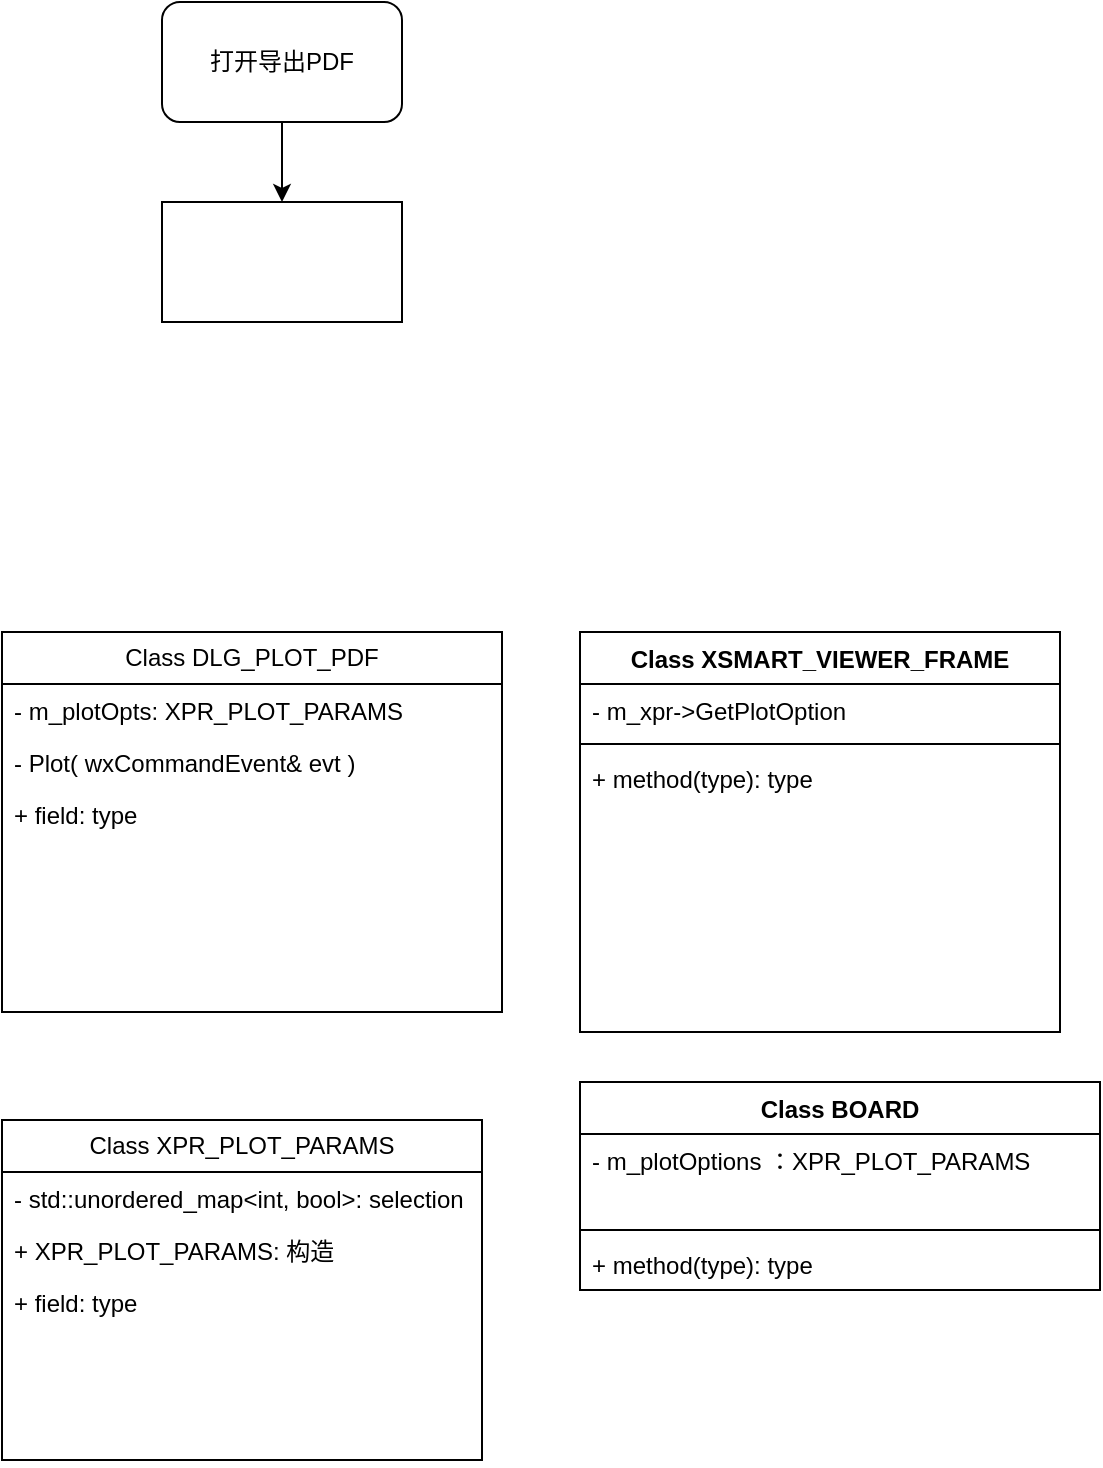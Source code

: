 <mxfile version="23.1.6" type="github">
  <diagram name="第 1 页" id="P5xq840ouRP1oH1A0hwg">
    <mxGraphModel dx="1121" dy="541" grid="1" gridSize="10" guides="1" tooltips="1" connect="1" arrows="1" fold="1" page="1" pageScale="1" pageWidth="827" pageHeight="1169" math="0" shadow="0">
      <root>
        <mxCell id="0" />
        <mxCell id="1" parent="0" />
        <mxCell id="PbQnhCVkYaz8VecArc_p-3" style="edgeStyle=orthogonalEdgeStyle;rounded=0;orthogonalLoop=1;jettySize=auto;html=1;exitX=0.5;exitY=1;exitDx=0;exitDy=0;" edge="1" parent="1" source="PbQnhCVkYaz8VecArc_p-1" target="PbQnhCVkYaz8VecArc_p-2">
          <mxGeometry relative="1" as="geometry" />
        </mxCell>
        <mxCell id="PbQnhCVkYaz8VecArc_p-1" value="打开导出PDF" style="rounded=1;whiteSpace=wrap;html=1;" vertex="1" parent="1">
          <mxGeometry x="120" y="160" width="120" height="60" as="geometry" />
        </mxCell>
        <mxCell id="PbQnhCVkYaz8VecArc_p-2" value="" style="rounded=0;whiteSpace=wrap;html=1;" vertex="1" parent="1">
          <mxGeometry x="120" y="260" width="120" height="60" as="geometry" />
        </mxCell>
        <mxCell id="PbQnhCVkYaz8VecArc_p-4" value="Class DLG_PLOT_PDF" style="swimlane;fontStyle=0;childLayout=stackLayout;horizontal=1;startSize=26;fillColor=none;horizontalStack=0;resizeParent=1;resizeParentMax=0;resizeLast=0;collapsible=1;marginBottom=0;whiteSpace=wrap;html=1;" vertex="1" parent="1">
          <mxGeometry x="40" y="475" width="250" height="190" as="geometry" />
        </mxCell>
        <mxCell id="PbQnhCVkYaz8VecArc_p-5" value="- m_plotOpts: XPR_PLOT_PARAMS" style="text;strokeColor=none;fillColor=none;align=left;verticalAlign=top;spacingLeft=4;spacingRight=4;overflow=hidden;rotatable=0;points=[[0,0.5],[1,0.5]];portConstraint=eastwest;whiteSpace=wrap;html=1;" vertex="1" parent="PbQnhCVkYaz8VecArc_p-4">
          <mxGeometry y="26" width="250" height="26" as="geometry" />
        </mxCell>
        <mxCell id="PbQnhCVkYaz8VecArc_p-6" value="- Plot( wxCommandEvent&amp;amp; evt )" style="text;strokeColor=none;fillColor=none;align=left;verticalAlign=top;spacingLeft=4;spacingRight=4;overflow=hidden;rotatable=0;points=[[0,0.5],[1,0.5]];portConstraint=eastwest;whiteSpace=wrap;html=1;" vertex="1" parent="PbQnhCVkYaz8VecArc_p-4">
          <mxGeometry y="52" width="250" height="26" as="geometry" />
        </mxCell>
        <mxCell id="PbQnhCVkYaz8VecArc_p-7" value="+ field: type" style="text;strokeColor=none;fillColor=none;align=left;verticalAlign=top;spacingLeft=4;spacingRight=4;overflow=hidden;rotatable=0;points=[[0,0.5],[1,0.5]];portConstraint=eastwest;whiteSpace=wrap;html=1;" vertex="1" parent="PbQnhCVkYaz8VecArc_p-4">
          <mxGeometry y="78" width="250" height="112" as="geometry" />
        </mxCell>
        <mxCell id="PbQnhCVkYaz8VecArc_p-8" value="Class XSMART_VIEWER_FRAME" style="swimlane;fontStyle=1;align=center;verticalAlign=top;childLayout=stackLayout;horizontal=1;startSize=26;horizontalStack=0;resizeParent=1;resizeParentMax=0;resizeLast=0;collapsible=1;marginBottom=0;whiteSpace=wrap;html=1;" vertex="1" parent="1">
          <mxGeometry x="329" y="475" width="240" height="200" as="geometry" />
        </mxCell>
        <mxCell id="PbQnhCVkYaz8VecArc_p-9" value="- m_xpr-&amp;gt;GetPlotOption&lt;div&gt;&lt;br/&gt;&lt;/div&gt;" style="text;strokeColor=none;fillColor=none;align=left;verticalAlign=top;spacingLeft=4;spacingRight=4;overflow=hidden;rotatable=0;points=[[0,0.5],[1,0.5]];portConstraint=eastwest;whiteSpace=wrap;html=1;" vertex="1" parent="PbQnhCVkYaz8VecArc_p-8">
          <mxGeometry y="26" width="240" height="26" as="geometry" />
        </mxCell>
        <mxCell id="PbQnhCVkYaz8VecArc_p-10" value="" style="line;strokeWidth=1;fillColor=none;align=left;verticalAlign=middle;spacingTop=-1;spacingLeft=3;spacingRight=3;rotatable=0;labelPosition=right;points=[];portConstraint=eastwest;strokeColor=inherit;" vertex="1" parent="PbQnhCVkYaz8VecArc_p-8">
          <mxGeometry y="52" width="240" height="8" as="geometry" />
        </mxCell>
        <mxCell id="PbQnhCVkYaz8VecArc_p-11" value="+ method(type): type" style="text;strokeColor=none;fillColor=none;align=left;verticalAlign=top;spacingLeft=4;spacingRight=4;overflow=hidden;rotatable=0;points=[[0,0.5],[1,0.5]];portConstraint=eastwest;whiteSpace=wrap;html=1;" vertex="1" parent="PbQnhCVkYaz8VecArc_p-8">
          <mxGeometry y="60" width="240" height="140" as="geometry" />
        </mxCell>
        <mxCell id="PbQnhCVkYaz8VecArc_p-16" value="Class BOARD&lt;div&gt;&lt;br/&gt;&lt;/div&gt;" style="swimlane;fontStyle=1;align=center;verticalAlign=top;childLayout=stackLayout;horizontal=1;startSize=26;horizontalStack=0;resizeParent=1;resizeParentMax=0;resizeLast=0;collapsible=1;marginBottom=0;whiteSpace=wrap;html=1;" vertex="1" parent="1">
          <mxGeometry x="329" y="700" width="260" height="104" as="geometry" />
        </mxCell>
        <mxCell id="PbQnhCVkYaz8VecArc_p-17" value="- m_plotOptions ：XPR_PLOT_PARAMS" style="text;strokeColor=none;fillColor=none;align=left;verticalAlign=top;spacingLeft=4;spacingRight=4;overflow=hidden;rotatable=0;points=[[0,0.5],[1,0.5]];portConstraint=eastwest;whiteSpace=wrap;html=1;" vertex="1" parent="PbQnhCVkYaz8VecArc_p-16">
          <mxGeometry y="26" width="260" height="44" as="geometry" />
        </mxCell>
        <mxCell id="PbQnhCVkYaz8VecArc_p-18" value="" style="line;strokeWidth=1;fillColor=none;align=left;verticalAlign=middle;spacingTop=-1;spacingLeft=3;spacingRight=3;rotatable=0;labelPosition=right;points=[];portConstraint=eastwest;strokeColor=inherit;" vertex="1" parent="PbQnhCVkYaz8VecArc_p-16">
          <mxGeometry y="70" width="260" height="8" as="geometry" />
        </mxCell>
        <mxCell id="PbQnhCVkYaz8VecArc_p-19" value="+ method(type): type" style="text;strokeColor=none;fillColor=none;align=left;verticalAlign=top;spacingLeft=4;spacingRight=4;overflow=hidden;rotatable=0;points=[[0,0.5],[1,0.5]];portConstraint=eastwest;whiteSpace=wrap;html=1;" vertex="1" parent="PbQnhCVkYaz8VecArc_p-16">
          <mxGeometry y="78" width="260" height="26" as="geometry" />
        </mxCell>
        <mxCell id="PbQnhCVkYaz8VecArc_p-20" value="Class XPR_PLOT_PARAMS" style="swimlane;fontStyle=0;childLayout=stackLayout;horizontal=1;startSize=26;fillColor=none;horizontalStack=0;resizeParent=1;resizeParentMax=0;resizeLast=0;collapsible=1;marginBottom=0;whiteSpace=wrap;html=1;" vertex="1" parent="1">
          <mxGeometry x="40" y="719" width="240" height="170" as="geometry" />
        </mxCell>
        <mxCell id="PbQnhCVkYaz8VecArc_p-21" value="- std::unordered_map&amp;lt;int, bool&amp;gt;: selection" style="text;strokeColor=none;fillColor=none;align=left;verticalAlign=top;spacingLeft=4;spacingRight=4;overflow=hidden;rotatable=0;points=[[0,0.5],[1,0.5]];portConstraint=eastwest;whiteSpace=wrap;html=1;" vertex="1" parent="PbQnhCVkYaz8VecArc_p-20">
          <mxGeometry y="26" width="240" height="26" as="geometry" />
        </mxCell>
        <mxCell id="PbQnhCVkYaz8VecArc_p-22" value="+ XPR_PLOT_PARAMS: 构造" style="text;strokeColor=none;fillColor=none;align=left;verticalAlign=top;spacingLeft=4;spacingRight=4;overflow=hidden;rotatable=0;points=[[0,0.5],[1,0.5]];portConstraint=eastwest;whiteSpace=wrap;html=1;" vertex="1" parent="PbQnhCVkYaz8VecArc_p-20">
          <mxGeometry y="52" width="240" height="26" as="geometry" />
        </mxCell>
        <mxCell id="PbQnhCVkYaz8VecArc_p-23" value="+ field: type" style="text;strokeColor=none;fillColor=none;align=left;verticalAlign=top;spacingLeft=4;spacingRight=4;overflow=hidden;rotatable=0;points=[[0,0.5],[1,0.5]];portConstraint=eastwest;whiteSpace=wrap;html=1;" vertex="1" parent="PbQnhCVkYaz8VecArc_p-20">
          <mxGeometry y="78" width="240" height="92" as="geometry" />
        </mxCell>
      </root>
    </mxGraphModel>
  </diagram>
</mxfile>
